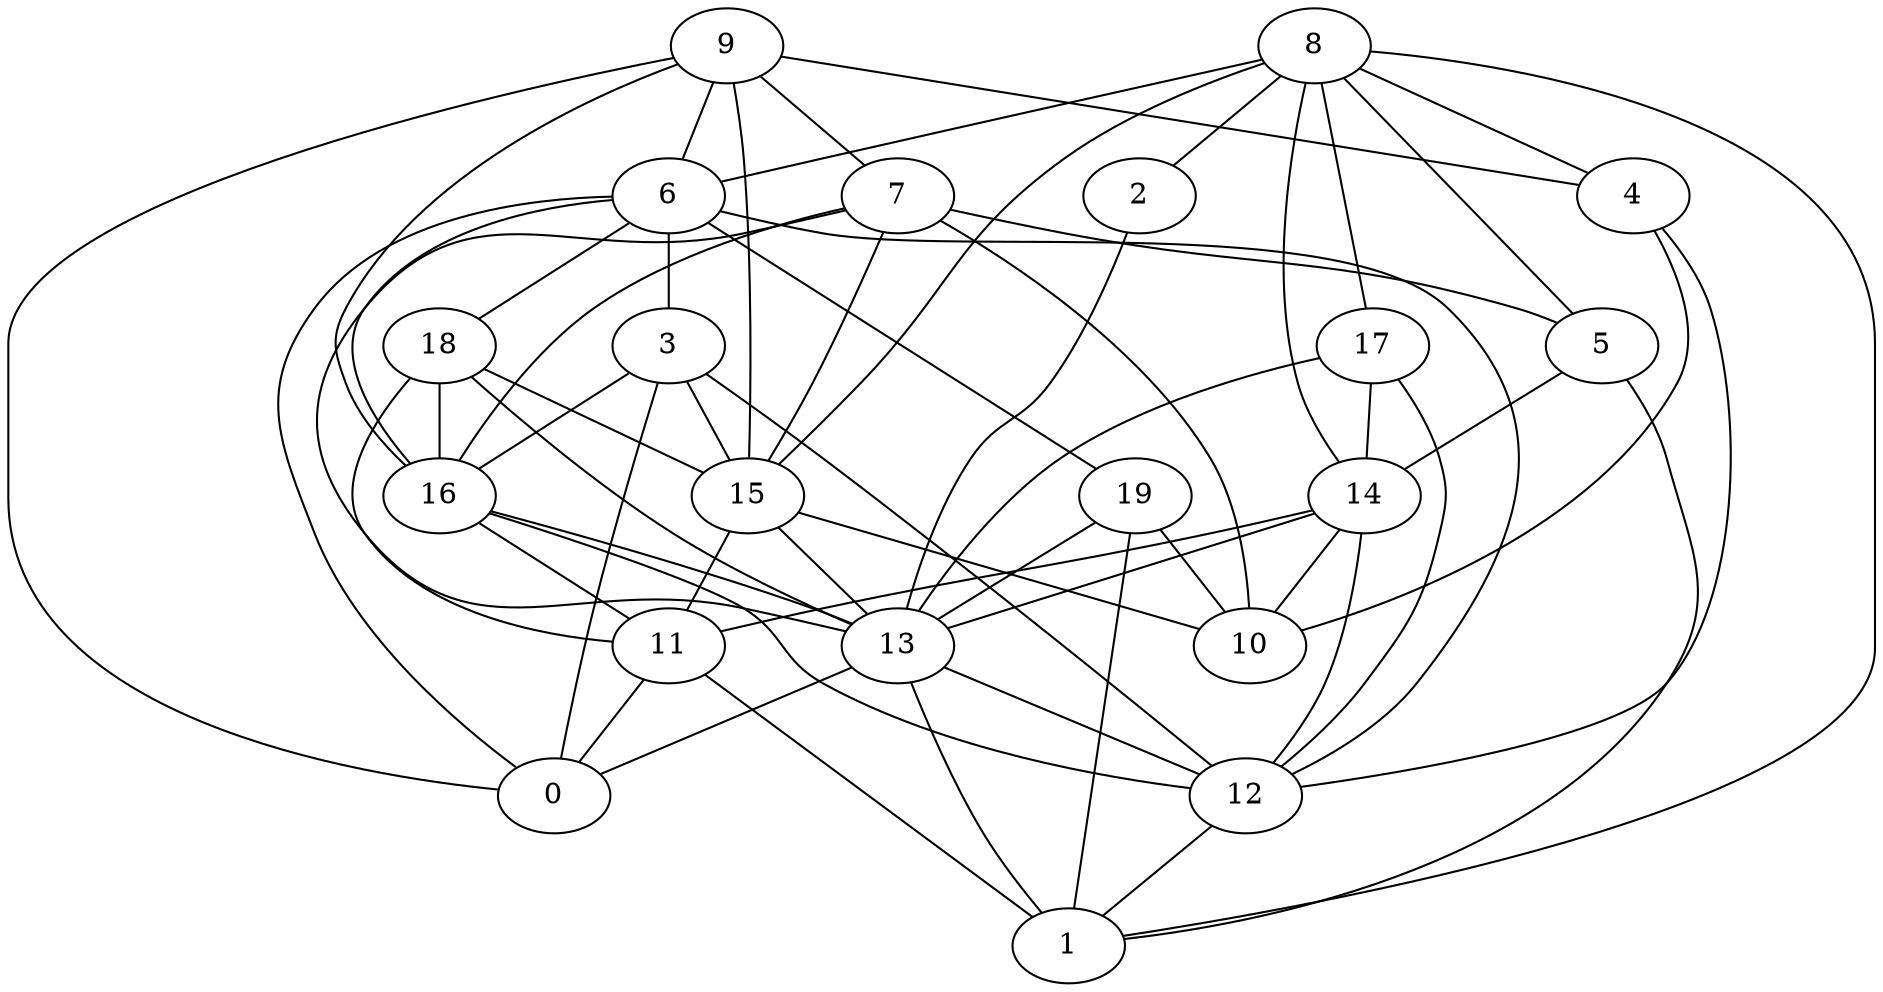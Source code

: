 digraph GG_graph {

subgraph G_graph {
edge [color = black]
"5" -> "1" [dir = none]
"14" -> "10" [dir = none]
"2" -> "13" [dir = none]
"13" -> "12" [dir = none]
"13" -> "0" [dir = none]
"12" -> "1" [dir = none]
"7" -> "16" [dir = none]
"17" -> "13" [dir = none]
"9" -> "16" [dir = none]
"18" -> "16" [dir = none]
"3" -> "0" [dir = none]
"16" -> "11" [dir = none]
"16" -> "12" [dir = none]
"8" -> "6" [dir = none]
"8" -> "15" [dir = none]
"8" -> "1" [dir = none]
"4" -> "12" [dir = none]
"19" -> "10" [dir = none]
"19" -> "1" [dir = none]
"17" -> "12" [dir = none]
"6" -> "12" [dir = none]
"7" -> "13" [dir = none]
"8" -> "17" [dir = none]
"8" -> "14" [dir = none]
"14" -> "13" [dir = none]
"9" -> "6" [dir = none]
"9" -> "0" [dir = none]
"6" -> "3" [dir = none]
"3" -> "15" [dir = none]
"8" -> "5" [dir = none]
"7" -> "15" [dir = none]
"3" -> "12" [dir = none]
"11" -> "0" [dir = none]
"6" -> "18" [dir = none]
"6" -> "0" [dir = none]
"9" -> "15" [dir = none]
"5" -> "14" [dir = none]
"15" -> "13" [dir = none]
"14" -> "12" [dir = none]
"8" -> "4" [dir = none]
"19" -> "13" [dir = none]
"7" -> "10" [dir = none]
"18" -> "11" [dir = none]
"13" -> "1" [dir = none]
"7" -> "5" [dir = none]
"4" -> "10" [dir = none]
"15" -> "11" [dir = none]
"6" -> "19" [dir = none]
"14" -> "11" [dir = none]
"17" -> "14" [dir = none]
"16" -> "13" [dir = none]
"11" -> "1" [dir = none]
"8" -> "2" [dir = none]
"3" -> "16" [dir = none]
"15" -> "10" [dir = none]
"9" -> "4" [dir = none]
"18" -> "15" [dir = none]
"18" -> "13" [dir = none]
"9" -> "7" [dir = none]
"6" -> "16" [dir = none]
}

}
